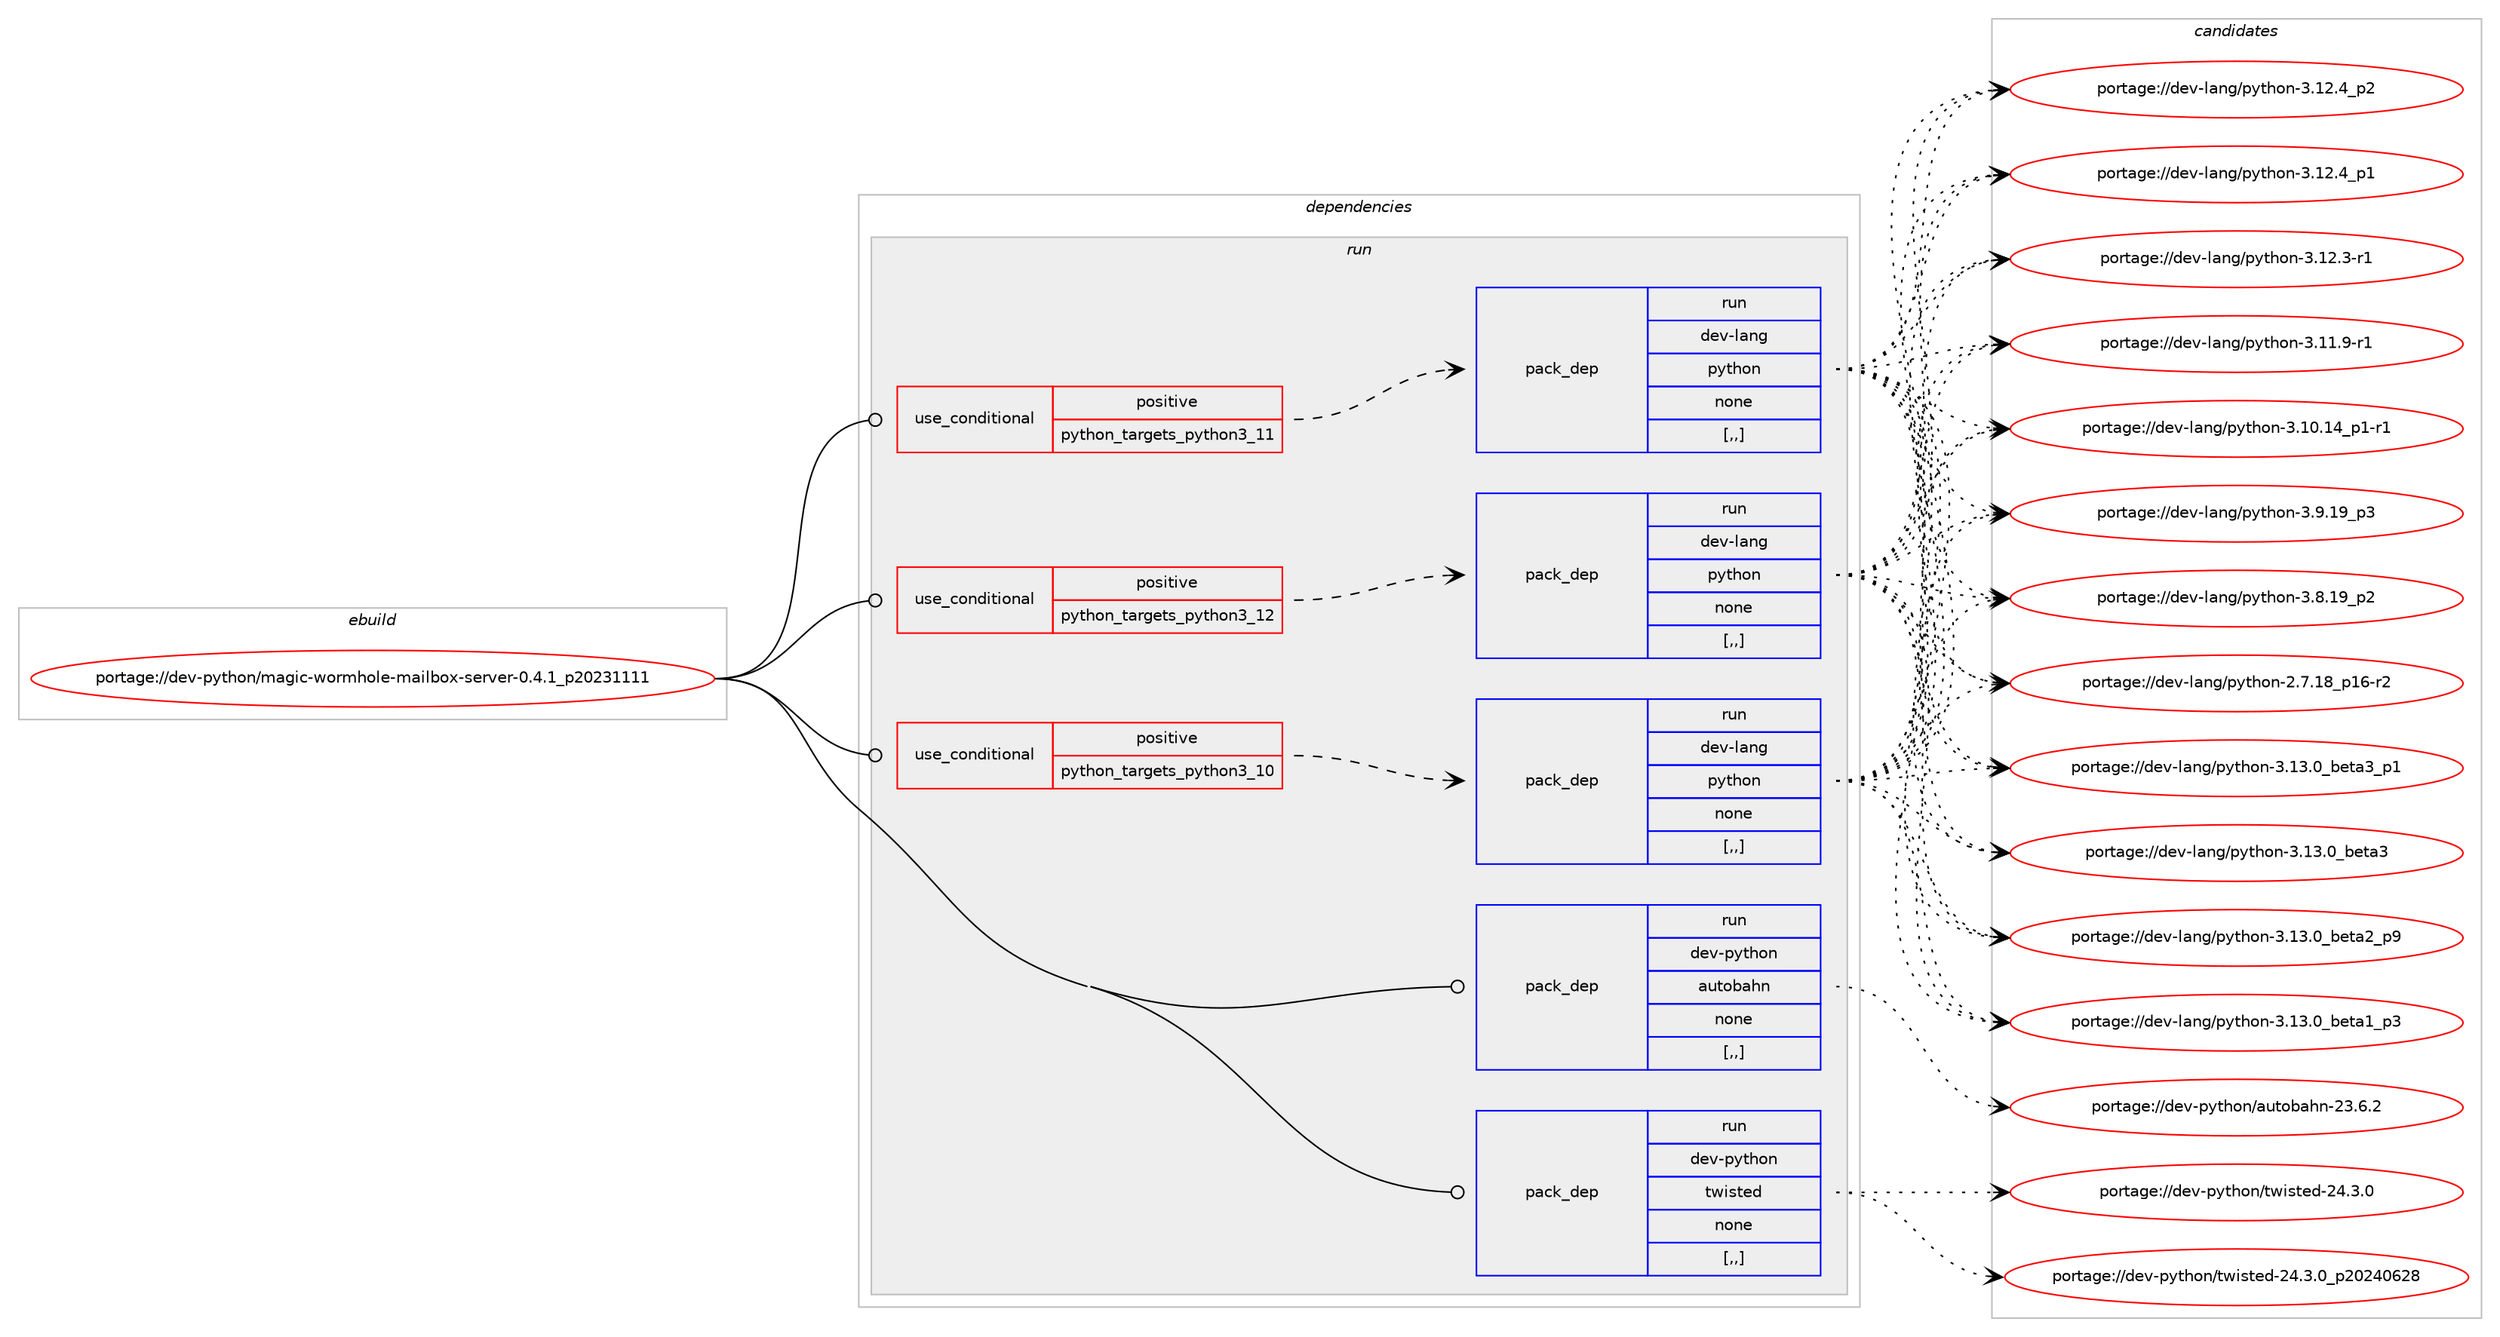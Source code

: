 digraph prolog {

# *************
# Graph options
# *************

newrank=true;
concentrate=true;
compound=true;
graph [rankdir=LR,fontname=Helvetica,fontsize=10,ranksep=1.5];#, ranksep=2.5, nodesep=0.2];
edge  [arrowhead=vee];
node  [fontname=Helvetica,fontsize=10];

# **********
# The ebuild
# **********

subgraph cluster_leftcol {
color=gray;
rank=same;
label=<<i>ebuild</i>>;
id [label="portage://dev-python/magic-wormhole-mailbox-server-0.4.1_p20231111", color=red, width=4, href="../dev-python/magic-wormhole-mailbox-server-0.4.1_p20231111.svg"];
}

# ****************
# The dependencies
# ****************

subgraph cluster_midcol {
color=gray;
label=<<i>dependencies</i>>;
subgraph cluster_compile {
fillcolor="#eeeeee";
style=filled;
label=<<i>compile</i>>;
}
subgraph cluster_compileandrun {
fillcolor="#eeeeee";
style=filled;
label=<<i>compile and run</i>>;
}
subgraph cluster_run {
fillcolor="#eeeeee";
style=filled;
label=<<i>run</i>>;
subgraph cond34200 {
dependency149541 [label=<<TABLE BORDER="0" CELLBORDER="1" CELLSPACING="0" CELLPADDING="4"><TR><TD ROWSPAN="3" CELLPADDING="10">use_conditional</TD></TR><TR><TD>positive</TD></TR><TR><TD>python_targets_python3_10</TD></TR></TABLE>>, shape=none, color=red];
subgraph pack114106 {
dependency149542 [label=<<TABLE BORDER="0" CELLBORDER="1" CELLSPACING="0" CELLPADDING="4" WIDTH="220"><TR><TD ROWSPAN="6" CELLPADDING="30">pack_dep</TD></TR><TR><TD WIDTH="110">run</TD></TR><TR><TD>dev-lang</TD></TR><TR><TD>python</TD></TR><TR><TD>none</TD></TR><TR><TD>[,,]</TD></TR></TABLE>>, shape=none, color=blue];
}
dependency149541:e -> dependency149542:w [weight=20,style="dashed",arrowhead="vee"];
}
id:e -> dependency149541:w [weight=20,style="solid",arrowhead="odot"];
subgraph cond34201 {
dependency149543 [label=<<TABLE BORDER="0" CELLBORDER="1" CELLSPACING="0" CELLPADDING="4"><TR><TD ROWSPAN="3" CELLPADDING="10">use_conditional</TD></TR><TR><TD>positive</TD></TR><TR><TD>python_targets_python3_11</TD></TR></TABLE>>, shape=none, color=red];
subgraph pack114107 {
dependency149544 [label=<<TABLE BORDER="0" CELLBORDER="1" CELLSPACING="0" CELLPADDING="4" WIDTH="220"><TR><TD ROWSPAN="6" CELLPADDING="30">pack_dep</TD></TR><TR><TD WIDTH="110">run</TD></TR><TR><TD>dev-lang</TD></TR><TR><TD>python</TD></TR><TR><TD>none</TD></TR><TR><TD>[,,]</TD></TR></TABLE>>, shape=none, color=blue];
}
dependency149543:e -> dependency149544:w [weight=20,style="dashed",arrowhead="vee"];
}
id:e -> dependency149543:w [weight=20,style="solid",arrowhead="odot"];
subgraph cond34202 {
dependency149545 [label=<<TABLE BORDER="0" CELLBORDER="1" CELLSPACING="0" CELLPADDING="4"><TR><TD ROWSPAN="3" CELLPADDING="10">use_conditional</TD></TR><TR><TD>positive</TD></TR><TR><TD>python_targets_python3_12</TD></TR></TABLE>>, shape=none, color=red];
subgraph pack114108 {
dependency149546 [label=<<TABLE BORDER="0" CELLBORDER="1" CELLSPACING="0" CELLPADDING="4" WIDTH="220"><TR><TD ROWSPAN="6" CELLPADDING="30">pack_dep</TD></TR><TR><TD WIDTH="110">run</TD></TR><TR><TD>dev-lang</TD></TR><TR><TD>python</TD></TR><TR><TD>none</TD></TR><TR><TD>[,,]</TD></TR></TABLE>>, shape=none, color=blue];
}
dependency149545:e -> dependency149546:w [weight=20,style="dashed",arrowhead="vee"];
}
id:e -> dependency149545:w [weight=20,style="solid",arrowhead="odot"];
subgraph pack114109 {
dependency149547 [label=<<TABLE BORDER="0" CELLBORDER="1" CELLSPACING="0" CELLPADDING="4" WIDTH="220"><TR><TD ROWSPAN="6" CELLPADDING="30">pack_dep</TD></TR><TR><TD WIDTH="110">run</TD></TR><TR><TD>dev-python</TD></TR><TR><TD>autobahn</TD></TR><TR><TD>none</TD></TR><TR><TD>[,,]</TD></TR></TABLE>>, shape=none, color=blue];
}
id:e -> dependency149547:w [weight=20,style="solid",arrowhead="odot"];
subgraph pack114110 {
dependency149548 [label=<<TABLE BORDER="0" CELLBORDER="1" CELLSPACING="0" CELLPADDING="4" WIDTH="220"><TR><TD ROWSPAN="6" CELLPADDING="30">pack_dep</TD></TR><TR><TD WIDTH="110">run</TD></TR><TR><TD>dev-python</TD></TR><TR><TD>twisted</TD></TR><TR><TD>none</TD></TR><TR><TD>[,,]</TD></TR></TABLE>>, shape=none, color=blue];
}
id:e -> dependency149548:w [weight=20,style="solid",arrowhead="odot"];
}
}

# **************
# The candidates
# **************

subgraph cluster_choices {
rank=same;
color=gray;
label=<<i>candidates</i>>;

subgraph choice114106 {
color=black;
nodesep=1;
choice10010111845108971101034711212111610411111045514649514648959810111697519511249 [label="portage://dev-lang/python-3.13.0_beta3_p1", color=red, width=4,href="../dev-lang/python-3.13.0_beta3_p1.svg"];
choice1001011184510897110103471121211161041111104551464951464895981011169751 [label="portage://dev-lang/python-3.13.0_beta3", color=red, width=4,href="../dev-lang/python-3.13.0_beta3.svg"];
choice10010111845108971101034711212111610411111045514649514648959810111697509511257 [label="portage://dev-lang/python-3.13.0_beta2_p9", color=red, width=4,href="../dev-lang/python-3.13.0_beta2_p9.svg"];
choice10010111845108971101034711212111610411111045514649514648959810111697499511251 [label="portage://dev-lang/python-3.13.0_beta1_p3", color=red, width=4,href="../dev-lang/python-3.13.0_beta1_p3.svg"];
choice100101118451089711010347112121116104111110455146495046529511250 [label="portage://dev-lang/python-3.12.4_p2", color=red, width=4,href="../dev-lang/python-3.12.4_p2.svg"];
choice100101118451089711010347112121116104111110455146495046529511249 [label="portage://dev-lang/python-3.12.4_p1", color=red, width=4,href="../dev-lang/python-3.12.4_p1.svg"];
choice100101118451089711010347112121116104111110455146495046514511449 [label="portage://dev-lang/python-3.12.3-r1", color=red, width=4,href="../dev-lang/python-3.12.3-r1.svg"];
choice100101118451089711010347112121116104111110455146494946574511449 [label="portage://dev-lang/python-3.11.9-r1", color=red, width=4,href="../dev-lang/python-3.11.9-r1.svg"];
choice100101118451089711010347112121116104111110455146494846495295112494511449 [label="portage://dev-lang/python-3.10.14_p1-r1", color=red, width=4,href="../dev-lang/python-3.10.14_p1-r1.svg"];
choice100101118451089711010347112121116104111110455146574649579511251 [label="portage://dev-lang/python-3.9.19_p3", color=red, width=4,href="../dev-lang/python-3.9.19_p3.svg"];
choice100101118451089711010347112121116104111110455146564649579511250 [label="portage://dev-lang/python-3.8.19_p2", color=red, width=4,href="../dev-lang/python-3.8.19_p2.svg"];
choice100101118451089711010347112121116104111110455046554649569511249544511450 [label="portage://dev-lang/python-2.7.18_p16-r2", color=red, width=4,href="../dev-lang/python-2.7.18_p16-r2.svg"];
dependency149542:e -> choice10010111845108971101034711212111610411111045514649514648959810111697519511249:w [style=dotted,weight="100"];
dependency149542:e -> choice1001011184510897110103471121211161041111104551464951464895981011169751:w [style=dotted,weight="100"];
dependency149542:e -> choice10010111845108971101034711212111610411111045514649514648959810111697509511257:w [style=dotted,weight="100"];
dependency149542:e -> choice10010111845108971101034711212111610411111045514649514648959810111697499511251:w [style=dotted,weight="100"];
dependency149542:e -> choice100101118451089711010347112121116104111110455146495046529511250:w [style=dotted,weight="100"];
dependency149542:e -> choice100101118451089711010347112121116104111110455146495046529511249:w [style=dotted,weight="100"];
dependency149542:e -> choice100101118451089711010347112121116104111110455146495046514511449:w [style=dotted,weight="100"];
dependency149542:e -> choice100101118451089711010347112121116104111110455146494946574511449:w [style=dotted,weight="100"];
dependency149542:e -> choice100101118451089711010347112121116104111110455146494846495295112494511449:w [style=dotted,weight="100"];
dependency149542:e -> choice100101118451089711010347112121116104111110455146574649579511251:w [style=dotted,weight="100"];
dependency149542:e -> choice100101118451089711010347112121116104111110455146564649579511250:w [style=dotted,weight="100"];
dependency149542:e -> choice100101118451089711010347112121116104111110455046554649569511249544511450:w [style=dotted,weight="100"];
}
subgraph choice114107 {
color=black;
nodesep=1;
choice10010111845108971101034711212111610411111045514649514648959810111697519511249 [label="portage://dev-lang/python-3.13.0_beta3_p1", color=red, width=4,href="../dev-lang/python-3.13.0_beta3_p1.svg"];
choice1001011184510897110103471121211161041111104551464951464895981011169751 [label="portage://dev-lang/python-3.13.0_beta3", color=red, width=4,href="../dev-lang/python-3.13.0_beta3.svg"];
choice10010111845108971101034711212111610411111045514649514648959810111697509511257 [label="portage://dev-lang/python-3.13.0_beta2_p9", color=red, width=4,href="../dev-lang/python-3.13.0_beta2_p9.svg"];
choice10010111845108971101034711212111610411111045514649514648959810111697499511251 [label="portage://dev-lang/python-3.13.0_beta1_p3", color=red, width=4,href="../dev-lang/python-3.13.0_beta1_p3.svg"];
choice100101118451089711010347112121116104111110455146495046529511250 [label="portage://dev-lang/python-3.12.4_p2", color=red, width=4,href="../dev-lang/python-3.12.4_p2.svg"];
choice100101118451089711010347112121116104111110455146495046529511249 [label="portage://dev-lang/python-3.12.4_p1", color=red, width=4,href="../dev-lang/python-3.12.4_p1.svg"];
choice100101118451089711010347112121116104111110455146495046514511449 [label="portage://dev-lang/python-3.12.3-r1", color=red, width=4,href="../dev-lang/python-3.12.3-r1.svg"];
choice100101118451089711010347112121116104111110455146494946574511449 [label="portage://dev-lang/python-3.11.9-r1", color=red, width=4,href="../dev-lang/python-3.11.9-r1.svg"];
choice100101118451089711010347112121116104111110455146494846495295112494511449 [label="portage://dev-lang/python-3.10.14_p1-r1", color=red, width=4,href="../dev-lang/python-3.10.14_p1-r1.svg"];
choice100101118451089711010347112121116104111110455146574649579511251 [label="portage://dev-lang/python-3.9.19_p3", color=red, width=4,href="../dev-lang/python-3.9.19_p3.svg"];
choice100101118451089711010347112121116104111110455146564649579511250 [label="portage://dev-lang/python-3.8.19_p2", color=red, width=4,href="../dev-lang/python-3.8.19_p2.svg"];
choice100101118451089711010347112121116104111110455046554649569511249544511450 [label="portage://dev-lang/python-2.7.18_p16-r2", color=red, width=4,href="../dev-lang/python-2.7.18_p16-r2.svg"];
dependency149544:e -> choice10010111845108971101034711212111610411111045514649514648959810111697519511249:w [style=dotted,weight="100"];
dependency149544:e -> choice1001011184510897110103471121211161041111104551464951464895981011169751:w [style=dotted,weight="100"];
dependency149544:e -> choice10010111845108971101034711212111610411111045514649514648959810111697509511257:w [style=dotted,weight="100"];
dependency149544:e -> choice10010111845108971101034711212111610411111045514649514648959810111697499511251:w [style=dotted,weight="100"];
dependency149544:e -> choice100101118451089711010347112121116104111110455146495046529511250:w [style=dotted,weight="100"];
dependency149544:e -> choice100101118451089711010347112121116104111110455146495046529511249:w [style=dotted,weight="100"];
dependency149544:e -> choice100101118451089711010347112121116104111110455146495046514511449:w [style=dotted,weight="100"];
dependency149544:e -> choice100101118451089711010347112121116104111110455146494946574511449:w [style=dotted,weight="100"];
dependency149544:e -> choice100101118451089711010347112121116104111110455146494846495295112494511449:w [style=dotted,weight="100"];
dependency149544:e -> choice100101118451089711010347112121116104111110455146574649579511251:w [style=dotted,weight="100"];
dependency149544:e -> choice100101118451089711010347112121116104111110455146564649579511250:w [style=dotted,weight="100"];
dependency149544:e -> choice100101118451089711010347112121116104111110455046554649569511249544511450:w [style=dotted,weight="100"];
}
subgraph choice114108 {
color=black;
nodesep=1;
choice10010111845108971101034711212111610411111045514649514648959810111697519511249 [label="portage://dev-lang/python-3.13.0_beta3_p1", color=red, width=4,href="../dev-lang/python-3.13.0_beta3_p1.svg"];
choice1001011184510897110103471121211161041111104551464951464895981011169751 [label="portage://dev-lang/python-3.13.0_beta3", color=red, width=4,href="../dev-lang/python-3.13.0_beta3.svg"];
choice10010111845108971101034711212111610411111045514649514648959810111697509511257 [label="portage://dev-lang/python-3.13.0_beta2_p9", color=red, width=4,href="../dev-lang/python-3.13.0_beta2_p9.svg"];
choice10010111845108971101034711212111610411111045514649514648959810111697499511251 [label="portage://dev-lang/python-3.13.0_beta1_p3", color=red, width=4,href="../dev-lang/python-3.13.0_beta1_p3.svg"];
choice100101118451089711010347112121116104111110455146495046529511250 [label="portage://dev-lang/python-3.12.4_p2", color=red, width=4,href="../dev-lang/python-3.12.4_p2.svg"];
choice100101118451089711010347112121116104111110455146495046529511249 [label="portage://dev-lang/python-3.12.4_p1", color=red, width=4,href="../dev-lang/python-3.12.4_p1.svg"];
choice100101118451089711010347112121116104111110455146495046514511449 [label="portage://dev-lang/python-3.12.3-r1", color=red, width=4,href="../dev-lang/python-3.12.3-r1.svg"];
choice100101118451089711010347112121116104111110455146494946574511449 [label="portage://dev-lang/python-3.11.9-r1", color=red, width=4,href="../dev-lang/python-3.11.9-r1.svg"];
choice100101118451089711010347112121116104111110455146494846495295112494511449 [label="portage://dev-lang/python-3.10.14_p1-r1", color=red, width=4,href="../dev-lang/python-3.10.14_p1-r1.svg"];
choice100101118451089711010347112121116104111110455146574649579511251 [label="portage://dev-lang/python-3.9.19_p3", color=red, width=4,href="../dev-lang/python-3.9.19_p3.svg"];
choice100101118451089711010347112121116104111110455146564649579511250 [label="portage://dev-lang/python-3.8.19_p2", color=red, width=4,href="../dev-lang/python-3.8.19_p2.svg"];
choice100101118451089711010347112121116104111110455046554649569511249544511450 [label="portage://dev-lang/python-2.7.18_p16-r2", color=red, width=4,href="../dev-lang/python-2.7.18_p16-r2.svg"];
dependency149546:e -> choice10010111845108971101034711212111610411111045514649514648959810111697519511249:w [style=dotted,weight="100"];
dependency149546:e -> choice1001011184510897110103471121211161041111104551464951464895981011169751:w [style=dotted,weight="100"];
dependency149546:e -> choice10010111845108971101034711212111610411111045514649514648959810111697509511257:w [style=dotted,weight="100"];
dependency149546:e -> choice10010111845108971101034711212111610411111045514649514648959810111697499511251:w [style=dotted,weight="100"];
dependency149546:e -> choice100101118451089711010347112121116104111110455146495046529511250:w [style=dotted,weight="100"];
dependency149546:e -> choice100101118451089711010347112121116104111110455146495046529511249:w [style=dotted,weight="100"];
dependency149546:e -> choice100101118451089711010347112121116104111110455146495046514511449:w [style=dotted,weight="100"];
dependency149546:e -> choice100101118451089711010347112121116104111110455146494946574511449:w [style=dotted,weight="100"];
dependency149546:e -> choice100101118451089711010347112121116104111110455146494846495295112494511449:w [style=dotted,weight="100"];
dependency149546:e -> choice100101118451089711010347112121116104111110455146574649579511251:w [style=dotted,weight="100"];
dependency149546:e -> choice100101118451089711010347112121116104111110455146564649579511250:w [style=dotted,weight="100"];
dependency149546:e -> choice100101118451089711010347112121116104111110455046554649569511249544511450:w [style=dotted,weight="100"];
}
subgraph choice114109 {
color=black;
nodesep=1;
choice100101118451121211161041111104797117116111989710411045505146544650 [label="portage://dev-python/autobahn-23.6.2", color=red, width=4,href="../dev-python/autobahn-23.6.2.svg"];
dependency149547:e -> choice100101118451121211161041111104797117116111989710411045505146544650:w [style=dotted,weight="100"];
}
subgraph choice114110 {
color=black;
nodesep=1;
choice100101118451121211161041111104711611910511511610110045505246514648951125048505248545056 [label="portage://dev-python/twisted-24.3.0_p20240628", color=red, width=4,href="../dev-python/twisted-24.3.0_p20240628.svg"];
choice100101118451121211161041111104711611910511511610110045505246514648 [label="portage://dev-python/twisted-24.3.0", color=red, width=4,href="../dev-python/twisted-24.3.0.svg"];
dependency149548:e -> choice100101118451121211161041111104711611910511511610110045505246514648951125048505248545056:w [style=dotted,weight="100"];
dependency149548:e -> choice100101118451121211161041111104711611910511511610110045505246514648:w [style=dotted,weight="100"];
}
}

}
